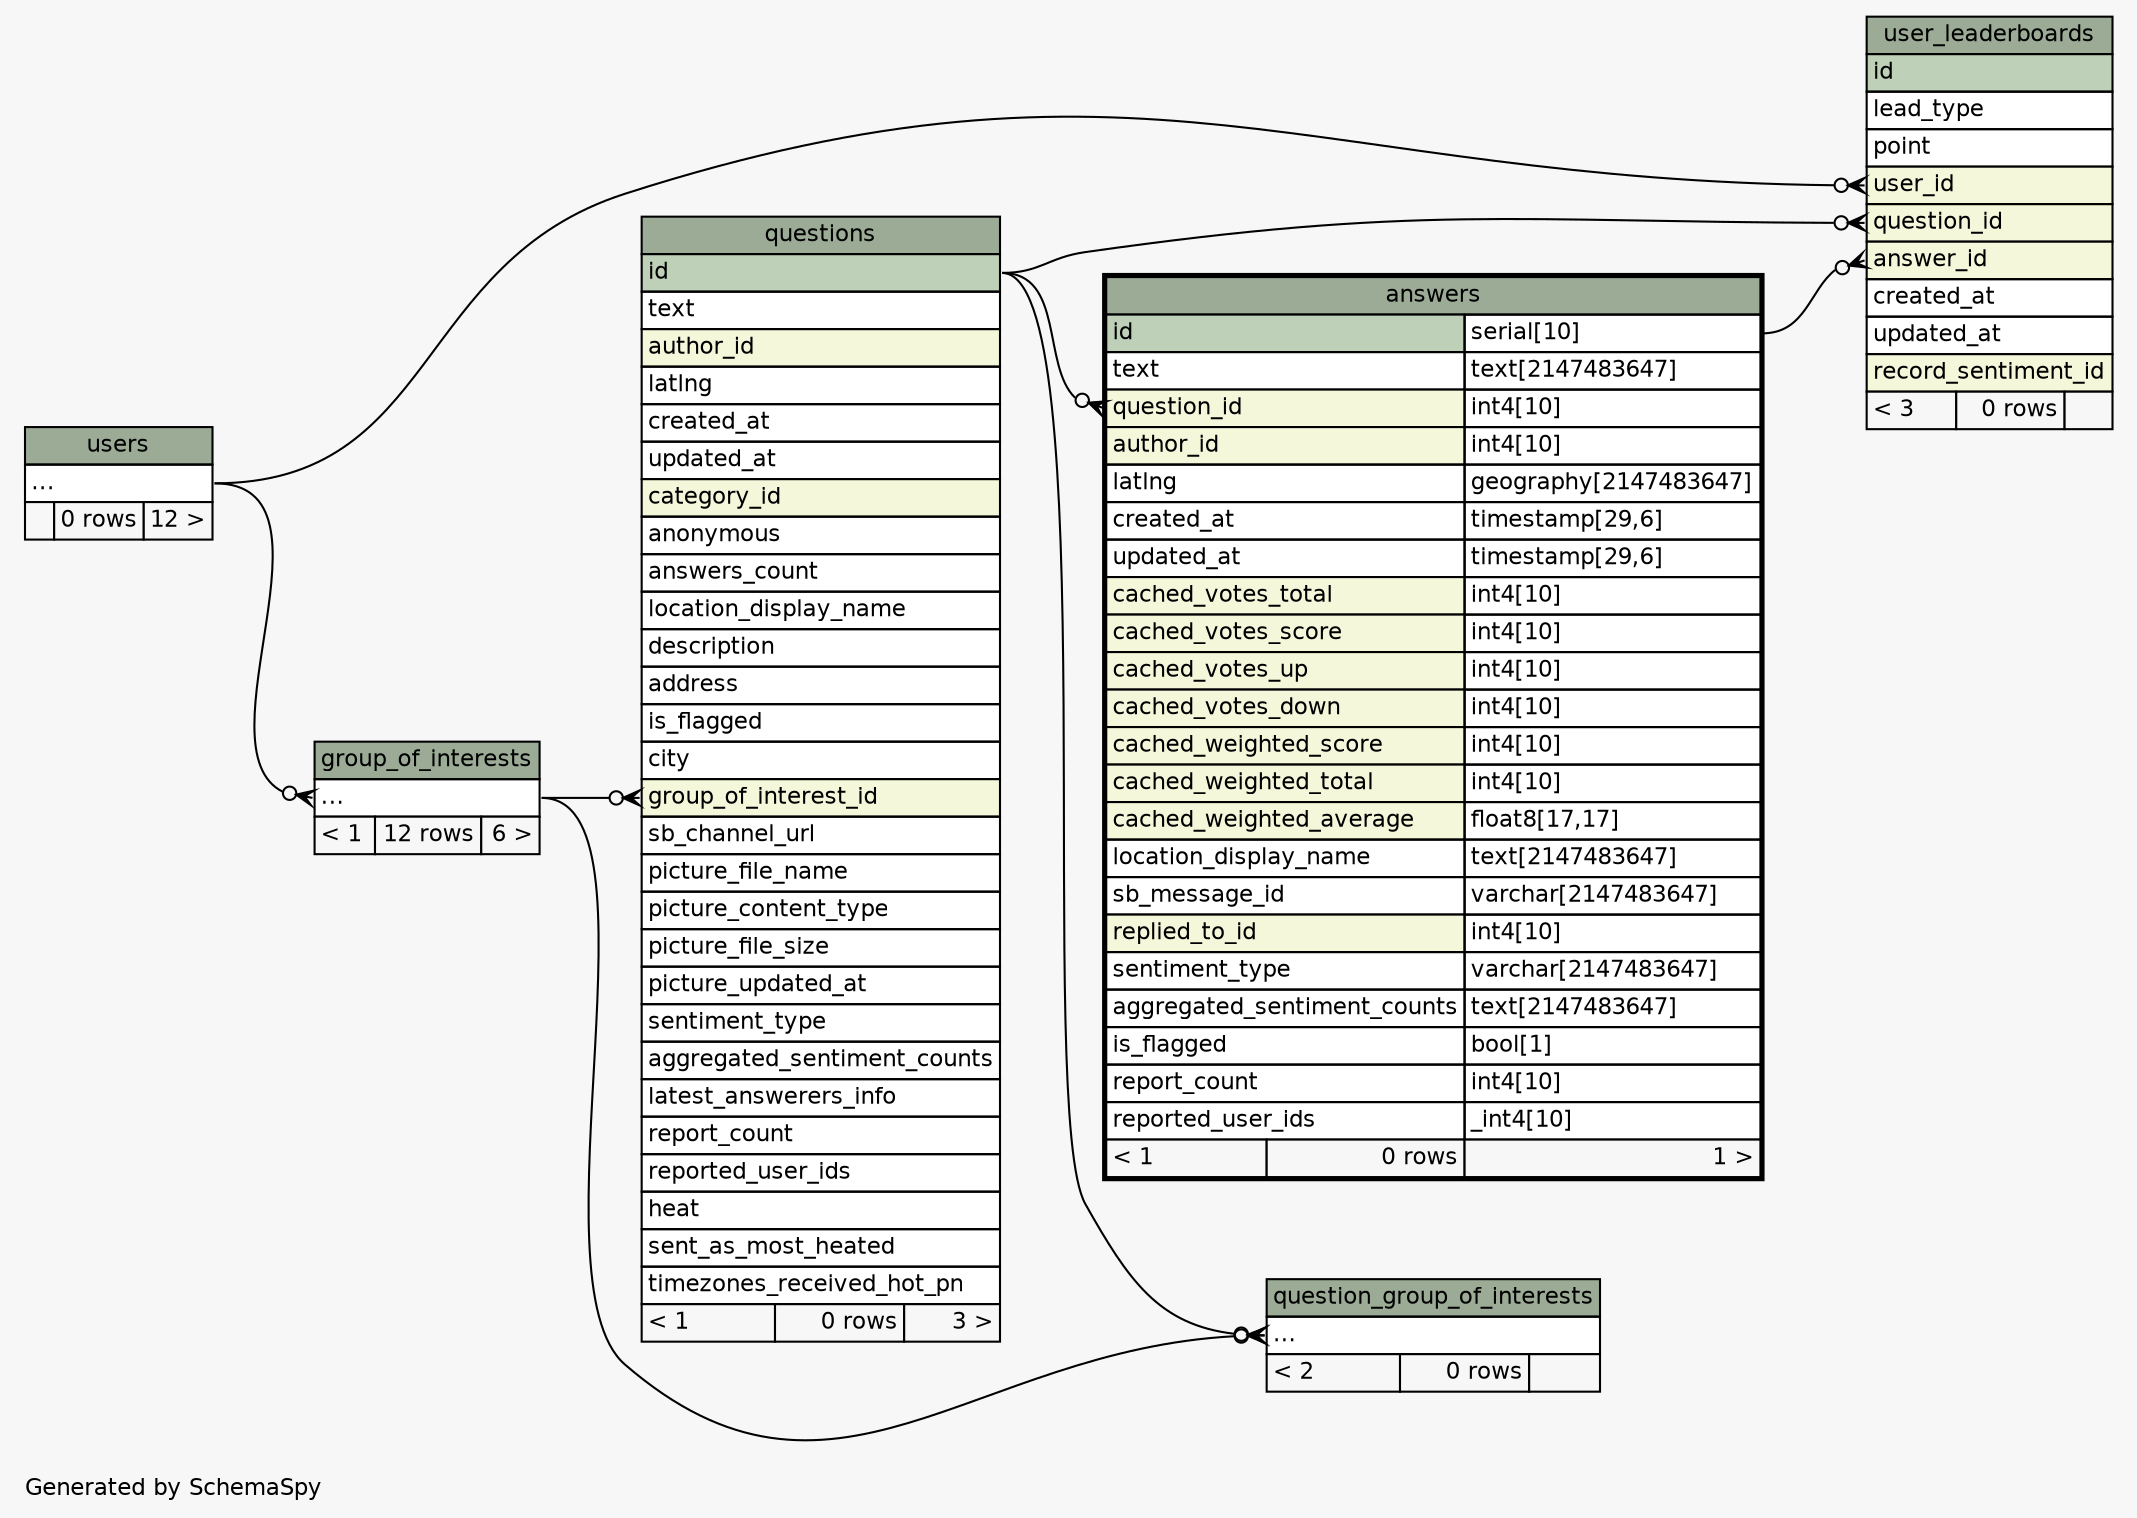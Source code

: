 // dot 2.38.0 on Linux 4.13.0-32-generic
// SchemaSpy rev 590
digraph "twoDegreesRelationshipsDiagram" {
  graph [
    rankdir="RL"
    bgcolor="#f7f7f7"
    label="\nGenerated by SchemaSpy"
    labeljust="l"
    nodesep="0.18"
    ranksep="0.46"
    fontname="Helvetica"
    fontsize="11"
  ];
  node [
    fontname="Helvetica"
    fontsize="11"
    shape="plaintext"
  ];
  edge [
    arrowsize="0.8"
  ];
  "answers":"question_id":w -> "questions":"id":e [arrowhead=none dir=back arrowtail=crowodot];
  "group_of_interests":"elipses":w -> "users":"elipses":e [arrowhead=none dir=back arrowtail=crowodot];
  "question_group_of_interests":"elipses":w -> "group_of_interests":"elipses":e [arrowhead=none dir=back arrowtail=crowodot];
  "question_group_of_interests":"elipses":w -> "questions":"id":e [arrowhead=none dir=back arrowtail=crowodot];
  "questions":"group_of_interest_id":w -> "group_of_interests":"elipses":e [arrowhead=none dir=back arrowtail=crowodot];
  "user_leaderboards":"answer_id":w -> "answers":"id.type":e [arrowhead=none dir=back arrowtail=crowodot];
  "user_leaderboards":"question_id":w -> "questions":"id":e [arrowhead=none dir=back arrowtail=crowodot];
  "user_leaderboards":"user_id":w -> "users":"elipses":e [arrowhead=none dir=back arrowtail=crowodot];
  "answers" [
    label=<
    <TABLE BORDER="2" CELLBORDER="1" CELLSPACING="0" BGCOLOR="#ffffff">
      <TR><TD COLSPAN="3" BGCOLOR="#9bab96" ALIGN="CENTER">answers</TD></TR>
      <TR><TD PORT="id" COLSPAN="2" BGCOLOR="#bed1b8" ALIGN="LEFT">id</TD><TD PORT="id.type" ALIGN="LEFT">serial[10]</TD></TR>
      <TR><TD PORT="text" COLSPAN="2" ALIGN="LEFT">text</TD><TD PORT="text.type" ALIGN="LEFT">text[2147483647]</TD></TR>
      <TR><TD PORT="question_id" COLSPAN="2" BGCOLOR="#f4f7da" ALIGN="LEFT">question_id</TD><TD PORT="question_id.type" ALIGN="LEFT">int4[10]</TD></TR>
      <TR><TD PORT="author_id" COLSPAN="2" BGCOLOR="#f4f7da" ALIGN="LEFT">author_id</TD><TD PORT="author_id.type" ALIGN="LEFT">int4[10]</TD></TR>
      <TR><TD PORT="latlng" COLSPAN="2" ALIGN="LEFT">latlng</TD><TD PORT="latlng.type" ALIGN="LEFT">geography[2147483647]</TD></TR>
      <TR><TD PORT="created_at" COLSPAN="2" ALIGN="LEFT">created_at</TD><TD PORT="created_at.type" ALIGN="LEFT">timestamp[29,6]</TD></TR>
      <TR><TD PORT="updated_at" COLSPAN="2" ALIGN="LEFT">updated_at</TD><TD PORT="updated_at.type" ALIGN="LEFT">timestamp[29,6]</TD></TR>
      <TR><TD PORT="cached_votes_total" COLSPAN="2" BGCOLOR="#f4f7da" ALIGN="LEFT">cached_votes_total</TD><TD PORT="cached_votes_total.type" ALIGN="LEFT">int4[10]</TD></TR>
      <TR><TD PORT="cached_votes_score" COLSPAN="2" BGCOLOR="#f4f7da" ALIGN="LEFT">cached_votes_score</TD><TD PORT="cached_votes_score.type" ALIGN="LEFT">int4[10]</TD></TR>
      <TR><TD PORT="cached_votes_up" COLSPAN="2" BGCOLOR="#f4f7da" ALIGN="LEFT">cached_votes_up</TD><TD PORT="cached_votes_up.type" ALIGN="LEFT">int4[10]</TD></TR>
      <TR><TD PORT="cached_votes_down" COLSPAN="2" BGCOLOR="#f4f7da" ALIGN="LEFT">cached_votes_down</TD><TD PORT="cached_votes_down.type" ALIGN="LEFT">int4[10]</TD></TR>
      <TR><TD PORT="cached_weighted_score" COLSPAN="2" BGCOLOR="#f4f7da" ALIGN="LEFT">cached_weighted_score</TD><TD PORT="cached_weighted_score.type" ALIGN="LEFT">int4[10]</TD></TR>
      <TR><TD PORT="cached_weighted_total" COLSPAN="2" BGCOLOR="#f4f7da" ALIGN="LEFT">cached_weighted_total</TD><TD PORT="cached_weighted_total.type" ALIGN="LEFT">int4[10]</TD></TR>
      <TR><TD PORT="cached_weighted_average" COLSPAN="2" BGCOLOR="#f4f7da" ALIGN="LEFT">cached_weighted_average</TD><TD PORT="cached_weighted_average.type" ALIGN="LEFT">float8[17,17]</TD></TR>
      <TR><TD PORT="location_display_name" COLSPAN="2" ALIGN="LEFT">location_display_name</TD><TD PORT="location_display_name.type" ALIGN="LEFT">text[2147483647]</TD></TR>
      <TR><TD PORT="sb_message_id" COLSPAN="2" ALIGN="LEFT">sb_message_id</TD><TD PORT="sb_message_id.type" ALIGN="LEFT">varchar[2147483647]</TD></TR>
      <TR><TD PORT="replied_to_id" COLSPAN="2" BGCOLOR="#f4f7da" ALIGN="LEFT">replied_to_id</TD><TD PORT="replied_to_id.type" ALIGN="LEFT">int4[10]</TD></TR>
      <TR><TD PORT="sentiment_type" COLSPAN="2" ALIGN="LEFT">sentiment_type</TD><TD PORT="sentiment_type.type" ALIGN="LEFT">varchar[2147483647]</TD></TR>
      <TR><TD PORT="aggregated_sentiment_counts" COLSPAN="2" ALIGN="LEFT">aggregated_sentiment_counts</TD><TD PORT="aggregated_sentiment_counts.type" ALIGN="LEFT">text[2147483647]</TD></TR>
      <TR><TD PORT="is_flagged" COLSPAN="2" ALIGN="LEFT">is_flagged</TD><TD PORT="is_flagged.type" ALIGN="LEFT">bool[1]</TD></TR>
      <TR><TD PORT="report_count" COLSPAN="2" ALIGN="LEFT">report_count</TD><TD PORT="report_count.type" ALIGN="LEFT">int4[10]</TD></TR>
      <TR><TD PORT="reported_user_ids" COLSPAN="2" ALIGN="LEFT">reported_user_ids</TD><TD PORT="reported_user_ids.type" ALIGN="LEFT">_int4[10]</TD></TR>
      <TR><TD ALIGN="LEFT" BGCOLOR="#f7f7f7">&lt; 1</TD><TD ALIGN="RIGHT" BGCOLOR="#f7f7f7">0 rows</TD><TD ALIGN="RIGHT" BGCOLOR="#f7f7f7">1 &gt;</TD></TR>
    </TABLE>>
    URL="answers.html"
    tooltip="answers"
  ];
  "group_of_interests" [
    label=<
    <TABLE BORDER="0" CELLBORDER="1" CELLSPACING="0" BGCOLOR="#ffffff">
      <TR><TD COLSPAN="3" BGCOLOR="#9bab96" ALIGN="CENTER">group_of_interests</TD></TR>
      <TR><TD PORT="elipses" COLSPAN="3" ALIGN="LEFT">...</TD></TR>
      <TR><TD ALIGN="LEFT" BGCOLOR="#f7f7f7">&lt; 1</TD><TD ALIGN="RIGHT" BGCOLOR="#f7f7f7">12 rows</TD><TD ALIGN="RIGHT" BGCOLOR="#f7f7f7">6 &gt;</TD></TR>
    </TABLE>>
    URL="group_of_interests.html"
    tooltip="group_of_interests"
  ];
  "question_group_of_interests" [
    label=<
    <TABLE BORDER="0" CELLBORDER="1" CELLSPACING="0" BGCOLOR="#ffffff">
      <TR><TD COLSPAN="3" BGCOLOR="#9bab96" ALIGN="CENTER">question_group_of_interests</TD></TR>
      <TR><TD PORT="elipses" COLSPAN="3" ALIGN="LEFT">...</TD></TR>
      <TR><TD ALIGN="LEFT" BGCOLOR="#f7f7f7">&lt; 2</TD><TD ALIGN="RIGHT" BGCOLOR="#f7f7f7">0 rows</TD><TD ALIGN="RIGHT" BGCOLOR="#f7f7f7">  </TD></TR>
    </TABLE>>
    URL="question_group_of_interests.html"
    tooltip="question_group_of_interests"
  ];
  "questions" [
    label=<
    <TABLE BORDER="0" CELLBORDER="1" CELLSPACING="0" BGCOLOR="#ffffff">
      <TR><TD COLSPAN="3" BGCOLOR="#9bab96" ALIGN="CENTER">questions</TD></TR>
      <TR><TD PORT="id" COLSPAN="3" BGCOLOR="#bed1b8" ALIGN="LEFT">id</TD></TR>
      <TR><TD PORT="text" COLSPAN="3" ALIGN="LEFT">text</TD></TR>
      <TR><TD PORT="author_id" COLSPAN="3" BGCOLOR="#f4f7da" ALIGN="LEFT">author_id</TD></TR>
      <TR><TD PORT="latlng" COLSPAN="3" ALIGN="LEFT">latlng</TD></TR>
      <TR><TD PORT="created_at" COLSPAN="3" ALIGN="LEFT">created_at</TD></TR>
      <TR><TD PORT="updated_at" COLSPAN="3" ALIGN="LEFT">updated_at</TD></TR>
      <TR><TD PORT="category_id" COLSPAN="3" BGCOLOR="#f4f7da" ALIGN="LEFT">category_id</TD></TR>
      <TR><TD PORT="anonymous" COLSPAN="3" ALIGN="LEFT">anonymous</TD></TR>
      <TR><TD PORT="answers_count" COLSPAN="3" ALIGN="LEFT">answers_count</TD></TR>
      <TR><TD PORT="location_display_name" COLSPAN="3" ALIGN="LEFT">location_display_name</TD></TR>
      <TR><TD PORT="description" COLSPAN="3" ALIGN="LEFT">description</TD></TR>
      <TR><TD PORT="address" COLSPAN="3" ALIGN="LEFT">address</TD></TR>
      <TR><TD PORT="is_flagged" COLSPAN="3" ALIGN="LEFT">is_flagged</TD></TR>
      <TR><TD PORT="city" COLSPAN="3" ALIGN="LEFT">city</TD></TR>
      <TR><TD PORT="group_of_interest_id" COLSPAN="3" BGCOLOR="#f4f7da" ALIGN="LEFT">group_of_interest_id</TD></TR>
      <TR><TD PORT="sb_channel_url" COLSPAN="3" ALIGN="LEFT">sb_channel_url</TD></TR>
      <TR><TD PORT="picture_file_name" COLSPAN="3" ALIGN="LEFT">picture_file_name</TD></TR>
      <TR><TD PORT="picture_content_type" COLSPAN="3" ALIGN="LEFT">picture_content_type</TD></TR>
      <TR><TD PORT="picture_file_size" COLSPAN="3" ALIGN="LEFT">picture_file_size</TD></TR>
      <TR><TD PORT="picture_updated_at" COLSPAN="3" ALIGN="LEFT">picture_updated_at</TD></TR>
      <TR><TD PORT="sentiment_type" COLSPAN="3" ALIGN="LEFT">sentiment_type</TD></TR>
      <TR><TD PORT="aggregated_sentiment_counts" COLSPAN="3" ALIGN="LEFT">aggregated_sentiment_counts</TD></TR>
      <TR><TD PORT="latest_answerers_info" COLSPAN="3" ALIGN="LEFT">latest_answerers_info</TD></TR>
      <TR><TD PORT="report_count" COLSPAN="3" ALIGN="LEFT">report_count</TD></TR>
      <TR><TD PORT="reported_user_ids" COLSPAN="3" ALIGN="LEFT">reported_user_ids</TD></TR>
      <TR><TD PORT="heat" COLSPAN="3" ALIGN="LEFT">heat</TD></TR>
      <TR><TD PORT="sent_as_most_heated" COLSPAN="3" ALIGN="LEFT">sent_as_most_heated</TD></TR>
      <TR><TD PORT="timezones_received_hot_pn" COLSPAN="3" ALIGN="LEFT">timezones_received_hot_pn</TD></TR>
      <TR><TD ALIGN="LEFT" BGCOLOR="#f7f7f7">&lt; 1</TD><TD ALIGN="RIGHT" BGCOLOR="#f7f7f7">0 rows</TD><TD ALIGN="RIGHT" BGCOLOR="#f7f7f7">3 &gt;</TD></TR>
    </TABLE>>
    URL="questions.html"
    tooltip="questions"
  ];
  "user_leaderboards" [
    label=<
    <TABLE BORDER="0" CELLBORDER="1" CELLSPACING="0" BGCOLOR="#ffffff">
      <TR><TD COLSPAN="3" BGCOLOR="#9bab96" ALIGN="CENTER">user_leaderboards</TD></TR>
      <TR><TD PORT="id" COLSPAN="3" BGCOLOR="#bed1b8" ALIGN="LEFT">id</TD></TR>
      <TR><TD PORT="lead_type" COLSPAN="3" ALIGN="LEFT">lead_type</TD></TR>
      <TR><TD PORT="point" COLSPAN="3" ALIGN="LEFT">point</TD></TR>
      <TR><TD PORT="user_id" COLSPAN="3" BGCOLOR="#f4f7da" ALIGN="LEFT">user_id</TD></TR>
      <TR><TD PORT="question_id" COLSPAN="3" BGCOLOR="#f4f7da" ALIGN="LEFT">question_id</TD></TR>
      <TR><TD PORT="answer_id" COLSPAN="3" BGCOLOR="#f4f7da" ALIGN="LEFT">answer_id</TD></TR>
      <TR><TD PORT="created_at" COLSPAN="3" ALIGN="LEFT">created_at</TD></TR>
      <TR><TD PORT="updated_at" COLSPAN="3" ALIGN="LEFT">updated_at</TD></TR>
      <TR><TD PORT="record_sentiment_id" COLSPAN="3" BGCOLOR="#f4f7da" ALIGN="LEFT">record_sentiment_id</TD></TR>
      <TR><TD ALIGN="LEFT" BGCOLOR="#f7f7f7">&lt; 3</TD><TD ALIGN="RIGHT" BGCOLOR="#f7f7f7">0 rows</TD><TD ALIGN="RIGHT" BGCOLOR="#f7f7f7">  </TD></TR>
    </TABLE>>
    URL="user_leaderboards.html"
    tooltip="user_leaderboards"
  ];
  "users" [
    label=<
    <TABLE BORDER="0" CELLBORDER="1" CELLSPACING="0" BGCOLOR="#ffffff">
      <TR><TD COLSPAN="3" BGCOLOR="#9bab96" ALIGN="CENTER">users</TD></TR>
      <TR><TD PORT="elipses" COLSPAN="3" ALIGN="LEFT">...</TD></TR>
      <TR><TD ALIGN="LEFT" BGCOLOR="#f7f7f7">  </TD><TD ALIGN="RIGHT" BGCOLOR="#f7f7f7">0 rows</TD><TD ALIGN="RIGHT" BGCOLOR="#f7f7f7">12 &gt;</TD></TR>
    </TABLE>>
    URL="users.html"
    tooltip="users"
  ];
}
